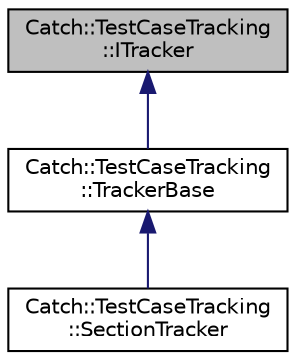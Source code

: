 digraph "Catch::TestCaseTracking::ITracker"
{
  edge [fontname="Helvetica",fontsize="10",labelfontname="Helvetica",labelfontsize="10"];
  node [fontname="Helvetica",fontsize="10",shape=record];
  Node0 [label="Catch::TestCaseTracking\l::ITracker",height=0.2,width=0.4,color="black", fillcolor="grey75", style="filled", fontcolor="black"];
  Node0 -> Node1 [dir="back",color="midnightblue",fontsize="10",style="solid",fontname="Helvetica"];
  Node1 [label="Catch::TestCaseTracking\l::TrackerBase",height=0.2,width=0.4,color="black", fillcolor="white", style="filled",URL="$classCatch_1_1TestCaseTracking_1_1TrackerBase.html"];
  Node1 -> Node2 [dir="back",color="midnightblue",fontsize="10",style="solid",fontname="Helvetica"];
  Node2 [label="Catch::TestCaseTracking\l::SectionTracker",height=0.2,width=0.4,color="black", fillcolor="white", style="filled",URL="$classCatch_1_1TestCaseTracking_1_1SectionTracker.html"];
}
